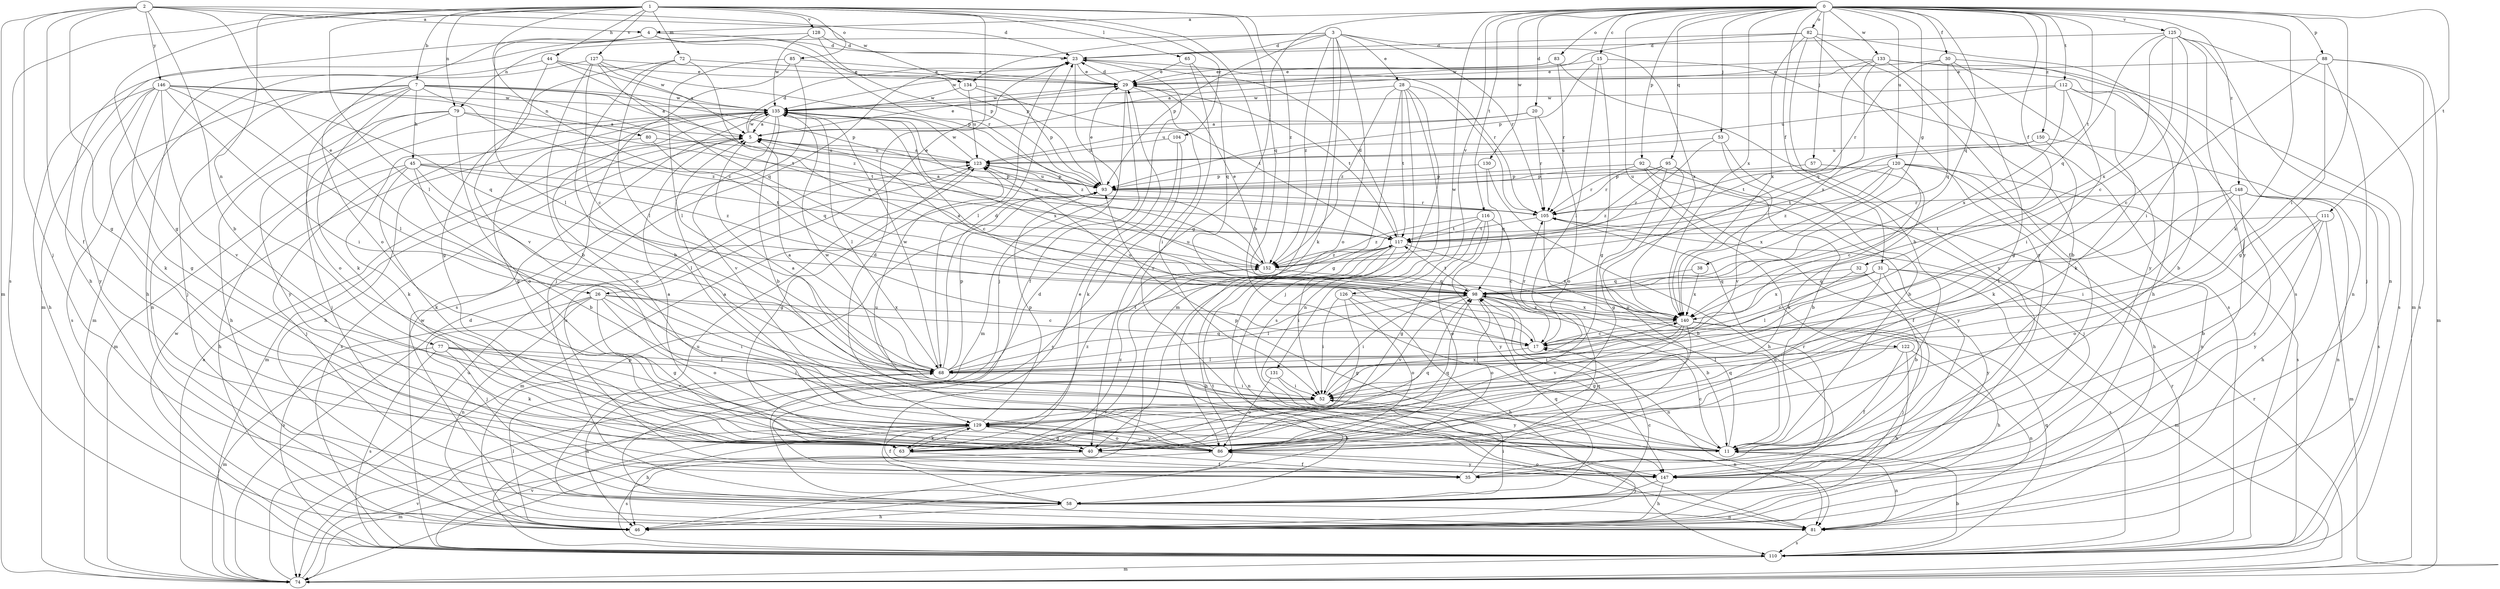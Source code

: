strict digraph  {
0;
1;
2;
3;
4;
5;
7;
11;
15;
17;
20;
23;
26;
28;
29;
30;
31;
32;
35;
38;
40;
44;
45;
46;
52;
53;
57;
58;
63;
65;
68;
72;
74;
77;
79;
80;
81;
82;
83;
85;
86;
88;
92;
93;
95;
98;
104;
105;
110;
111;
112;
116;
117;
120;
122;
123;
125;
126;
127;
128;
129;
130;
131;
133;
134;
135;
140;
146;
147;
148;
150;
152;
0 -> 4  [label=a];
0 -> 15  [label=c];
0 -> 20  [label=d];
0 -> 30  [label=f];
0 -> 31  [label=f];
0 -> 32  [label=f];
0 -> 38  [label=g];
0 -> 40  [label=g];
0 -> 52  [label=i];
0 -> 53  [label=j];
0 -> 57  [label=j];
0 -> 63  [label=k];
0 -> 82  [label=o];
0 -> 83  [label=o];
0 -> 88  [label=p];
0 -> 92  [label=p];
0 -> 95  [label=q];
0 -> 98  [label=q];
0 -> 111  [label=t];
0 -> 112  [label=t];
0 -> 116  [label=t];
0 -> 117  [label=t];
0 -> 120  [label=u];
0 -> 122  [label=u];
0 -> 125  [label=v];
0 -> 126  [label=v];
0 -> 130  [label=w];
0 -> 131  [label=w];
0 -> 133  [label=w];
0 -> 140  [label=x];
0 -> 148  [label=z];
0 -> 150  [label=z];
1 -> 7  [label=b];
1 -> 11  [label=b];
1 -> 17  [label=c];
1 -> 26  [label=e];
1 -> 40  [label=g];
1 -> 44  [label=h];
1 -> 65  [label=l];
1 -> 68  [label=l];
1 -> 72  [label=m];
1 -> 77  [label=n];
1 -> 79  [label=n];
1 -> 85  [label=o];
1 -> 98  [label=q];
1 -> 104  [label=r];
1 -> 110  [label=s];
1 -> 127  [label=v];
1 -> 128  [label=v];
1 -> 152  [label=z];
2 -> 4  [label=a];
2 -> 11  [label=b];
2 -> 23  [label=d];
2 -> 26  [label=e];
2 -> 35  [label=f];
2 -> 40  [label=g];
2 -> 58  [label=j];
2 -> 74  [label=m];
2 -> 134  [label=w];
2 -> 146  [label=y];
3 -> 23  [label=d];
3 -> 28  [label=e];
3 -> 63  [label=k];
3 -> 74  [label=m];
3 -> 79  [label=n];
3 -> 86  [label=o];
3 -> 93  [label=p];
3 -> 105  [label=r];
3 -> 134  [label=w];
3 -> 140  [label=x];
3 -> 152  [label=z];
4 -> 23  [label=d];
4 -> 68  [label=l];
4 -> 74  [label=m];
4 -> 86  [label=o];
4 -> 93  [label=p];
4 -> 105  [label=r];
5 -> 23  [label=d];
5 -> 29  [label=e];
5 -> 74  [label=m];
5 -> 110  [label=s];
5 -> 123  [label=u];
5 -> 135  [label=w];
7 -> 5  [label=a];
7 -> 45  [label=h];
7 -> 58  [label=j];
7 -> 63  [label=k];
7 -> 80  [label=n];
7 -> 81  [label=n];
7 -> 86  [label=o];
7 -> 93  [label=p];
7 -> 110  [label=s];
7 -> 117  [label=t];
7 -> 135  [label=w];
11 -> 17  [label=c];
11 -> 81  [label=n];
11 -> 93  [label=p];
11 -> 98  [label=q];
11 -> 123  [label=u];
15 -> 29  [label=e];
15 -> 40  [label=g];
15 -> 68  [label=l];
15 -> 93  [label=p];
15 -> 110  [label=s];
17 -> 68  [label=l];
17 -> 105  [label=r];
17 -> 123  [label=u];
20 -> 5  [label=a];
20 -> 86  [label=o];
20 -> 105  [label=r];
20 -> 123  [label=u];
23 -> 29  [label=e];
23 -> 58  [label=j];
23 -> 68  [label=l];
23 -> 105  [label=r];
26 -> 17  [label=c];
26 -> 40  [label=g];
26 -> 52  [label=i];
26 -> 58  [label=j];
26 -> 81  [label=n];
26 -> 86  [label=o];
26 -> 110  [label=s];
26 -> 140  [label=x];
28 -> 40  [label=g];
28 -> 58  [label=j];
28 -> 81  [label=n];
28 -> 105  [label=r];
28 -> 110  [label=s];
28 -> 117  [label=t];
28 -> 135  [label=w];
28 -> 152  [label=z];
29 -> 23  [label=d];
29 -> 35  [label=f];
29 -> 52  [label=i];
29 -> 74  [label=m];
29 -> 117  [label=t];
29 -> 135  [label=w];
30 -> 29  [label=e];
30 -> 40  [label=g];
30 -> 81  [label=n];
30 -> 98  [label=q];
30 -> 105  [label=r];
30 -> 147  [label=y];
31 -> 17  [label=c];
31 -> 74  [label=m];
31 -> 86  [label=o];
31 -> 98  [label=q];
31 -> 110  [label=s];
31 -> 140  [label=x];
31 -> 147  [label=y];
32 -> 11  [label=b];
32 -> 68  [label=l];
32 -> 98  [label=q];
35 -> 98  [label=q];
35 -> 105  [label=r];
38 -> 98  [label=q];
38 -> 140  [label=x];
40 -> 5  [label=a];
40 -> 35  [label=f];
40 -> 74  [label=m];
40 -> 98  [label=q];
44 -> 29  [label=e];
44 -> 46  [label=h];
44 -> 129  [label=v];
44 -> 135  [label=w];
44 -> 152  [label=z];
45 -> 11  [label=b];
45 -> 46  [label=h];
45 -> 58  [label=j];
45 -> 63  [label=k];
45 -> 68  [label=l];
45 -> 93  [label=p];
45 -> 117  [label=t];
45 -> 152  [label=z];
46 -> 68  [label=l];
46 -> 93  [label=p];
46 -> 117  [label=t];
52 -> 5  [label=a];
52 -> 81  [label=n];
52 -> 129  [label=v];
52 -> 135  [label=w];
52 -> 140  [label=x];
53 -> 11  [label=b];
53 -> 123  [label=u];
53 -> 129  [label=v];
53 -> 152  [label=z];
57 -> 63  [label=k];
57 -> 93  [label=p];
58 -> 17  [label=c];
58 -> 29  [label=e];
58 -> 46  [label=h];
58 -> 52  [label=i];
58 -> 81  [label=n];
58 -> 98  [label=q];
63 -> 35  [label=f];
63 -> 98  [label=q];
63 -> 129  [label=v];
63 -> 152  [label=z];
65 -> 29  [label=e];
65 -> 98  [label=q];
65 -> 147  [label=y];
68 -> 5  [label=a];
68 -> 23  [label=d];
68 -> 46  [label=h];
68 -> 52  [label=i];
68 -> 93  [label=p];
68 -> 98  [label=q];
68 -> 117  [label=t];
68 -> 135  [label=w];
72 -> 11  [label=b];
72 -> 29  [label=e];
72 -> 40  [label=g];
72 -> 68  [label=l];
72 -> 140  [label=x];
74 -> 5  [label=a];
74 -> 23  [label=d];
74 -> 105  [label=r];
74 -> 123  [label=u];
74 -> 129  [label=v];
77 -> 52  [label=i];
77 -> 63  [label=k];
77 -> 68  [label=l];
77 -> 74  [label=m];
77 -> 110  [label=s];
77 -> 129  [label=v];
79 -> 5  [label=a];
79 -> 46  [label=h];
79 -> 58  [label=j];
79 -> 86  [label=o];
79 -> 117  [label=t];
79 -> 147  [label=y];
80 -> 63  [label=k];
80 -> 98  [label=q];
80 -> 123  [label=u];
81 -> 23  [label=d];
81 -> 110  [label=s];
81 -> 123  [label=u];
81 -> 135  [label=w];
82 -> 11  [label=b];
82 -> 23  [label=d];
82 -> 35  [label=f];
82 -> 110  [label=s];
82 -> 135  [label=w];
82 -> 140  [label=x];
82 -> 147  [label=y];
83 -> 29  [label=e];
83 -> 105  [label=r];
83 -> 135  [label=w];
83 -> 147  [label=y];
85 -> 29  [label=e];
85 -> 58  [label=j];
85 -> 68  [label=l];
85 -> 110  [label=s];
86 -> 5  [label=a];
86 -> 23  [label=d];
86 -> 110  [label=s];
86 -> 129  [label=v];
86 -> 147  [label=y];
88 -> 17  [label=c];
88 -> 29  [label=e];
88 -> 40  [label=g];
88 -> 58  [label=j];
88 -> 74  [label=m];
88 -> 110  [label=s];
92 -> 35  [label=f];
92 -> 58  [label=j];
92 -> 93  [label=p];
92 -> 105  [label=r];
92 -> 147  [label=y];
93 -> 29  [label=e];
93 -> 74  [label=m];
93 -> 105  [label=r];
93 -> 123  [label=u];
95 -> 11  [label=b];
95 -> 40  [label=g];
95 -> 86  [label=o];
95 -> 93  [label=p];
95 -> 105  [label=r];
95 -> 152  [label=z];
98 -> 5  [label=a];
98 -> 11  [label=b];
98 -> 52  [label=i];
98 -> 68  [label=l];
98 -> 81  [label=n];
98 -> 86  [label=o];
98 -> 117  [label=t];
98 -> 129  [label=v];
98 -> 140  [label=x];
104 -> 63  [label=k];
104 -> 110  [label=s];
104 -> 123  [label=u];
105 -> 5  [label=a];
105 -> 11  [label=b];
105 -> 117  [label=t];
110 -> 11  [label=b];
110 -> 74  [label=m];
110 -> 98  [label=q];
110 -> 105  [label=r];
110 -> 129  [label=v];
110 -> 135  [label=w];
111 -> 11  [label=b];
111 -> 74  [label=m];
111 -> 86  [label=o];
111 -> 117  [label=t];
111 -> 147  [label=y];
112 -> 11  [label=b];
112 -> 52  [label=i];
112 -> 63  [label=k];
112 -> 123  [label=u];
112 -> 135  [label=w];
112 -> 140  [label=x];
116 -> 17  [label=c];
116 -> 40  [label=g];
116 -> 86  [label=o];
116 -> 117  [label=t];
116 -> 147  [label=y];
116 -> 152  [label=z];
117 -> 23  [label=d];
117 -> 46  [label=h];
117 -> 52  [label=i];
117 -> 81  [label=n];
117 -> 140  [label=x];
117 -> 152  [label=z];
120 -> 17  [label=c];
120 -> 46  [label=h];
120 -> 81  [label=n];
120 -> 93  [label=p];
120 -> 110  [label=s];
120 -> 117  [label=t];
120 -> 140  [label=x];
120 -> 152  [label=z];
122 -> 35  [label=f];
122 -> 46  [label=h];
122 -> 68  [label=l];
122 -> 81  [label=n];
123 -> 5  [label=a];
123 -> 40  [label=g];
123 -> 93  [label=p];
123 -> 135  [label=w];
125 -> 17  [label=c];
125 -> 23  [label=d];
125 -> 52  [label=i];
125 -> 74  [label=m];
125 -> 81  [label=n];
125 -> 98  [label=q];
125 -> 140  [label=x];
125 -> 147  [label=y];
126 -> 40  [label=g];
126 -> 46  [label=h];
126 -> 52  [label=i];
126 -> 86  [label=o];
126 -> 140  [label=x];
127 -> 5  [label=a];
127 -> 11  [label=b];
127 -> 17  [label=c];
127 -> 29  [label=e];
127 -> 74  [label=m];
127 -> 93  [label=p];
127 -> 98  [label=q];
128 -> 23  [label=d];
128 -> 46  [label=h];
128 -> 93  [label=p];
128 -> 135  [label=w];
129 -> 11  [label=b];
129 -> 35  [label=f];
129 -> 40  [label=g];
129 -> 46  [label=h];
129 -> 63  [label=k];
129 -> 86  [label=o];
129 -> 93  [label=p];
129 -> 152  [label=z];
130 -> 46  [label=h];
130 -> 93  [label=p];
130 -> 98  [label=q];
131 -> 52  [label=i];
131 -> 86  [label=o];
131 -> 147  [label=y];
133 -> 5  [label=a];
133 -> 11  [label=b];
133 -> 29  [label=e];
133 -> 46  [label=h];
133 -> 98  [label=q];
133 -> 110  [label=s];
133 -> 140  [label=x];
134 -> 93  [label=p];
134 -> 117  [label=t];
134 -> 123  [label=u];
134 -> 135  [label=w];
135 -> 5  [label=a];
135 -> 11  [label=b];
135 -> 17  [label=c];
135 -> 40  [label=g];
135 -> 46  [label=h];
135 -> 68  [label=l];
135 -> 74  [label=m];
135 -> 86  [label=o];
135 -> 129  [label=v];
135 -> 140  [label=x];
135 -> 152  [label=z];
140 -> 17  [label=c];
140 -> 40  [label=g];
140 -> 46  [label=h];
140 -> 52  [label=i];
140 -> 58  [label=j];
140 -> 123  [label=u];
140 -> 129  [label=v];
146 -> 40  [label=g];
146 -> 46  [label=h];
146 -> 52  [label=i];
146 -> 63  [label=k];
146 -> 68  [label=l];
146 -> 98  [label=q];
146 -> 129  [label=v];
146 -> 135  [label=w];
146 -> 147  [label=y];
146 -> 152  [label=z];
147 -> 46  [label=h];
147 -> 58  [label=j];
147 -> 86  [label=o];
147 -> 123  [label=u];
148 -> 46  [label=h];
148 -> 52  [label=i];
148 -> 68  [label=l];
148 -> 81  [label=n];
148 -> 105  [label=r];
148 -> 147  [label=y];
150 -> 63  [label=k];
150 -> 110  [label=s];
150 -> 117  [label=t];
150 -> 123  [label=u];
152 -> 29  [label=e];
152 -> 98  [label=q];
152 -> 135  [label=w];
}
